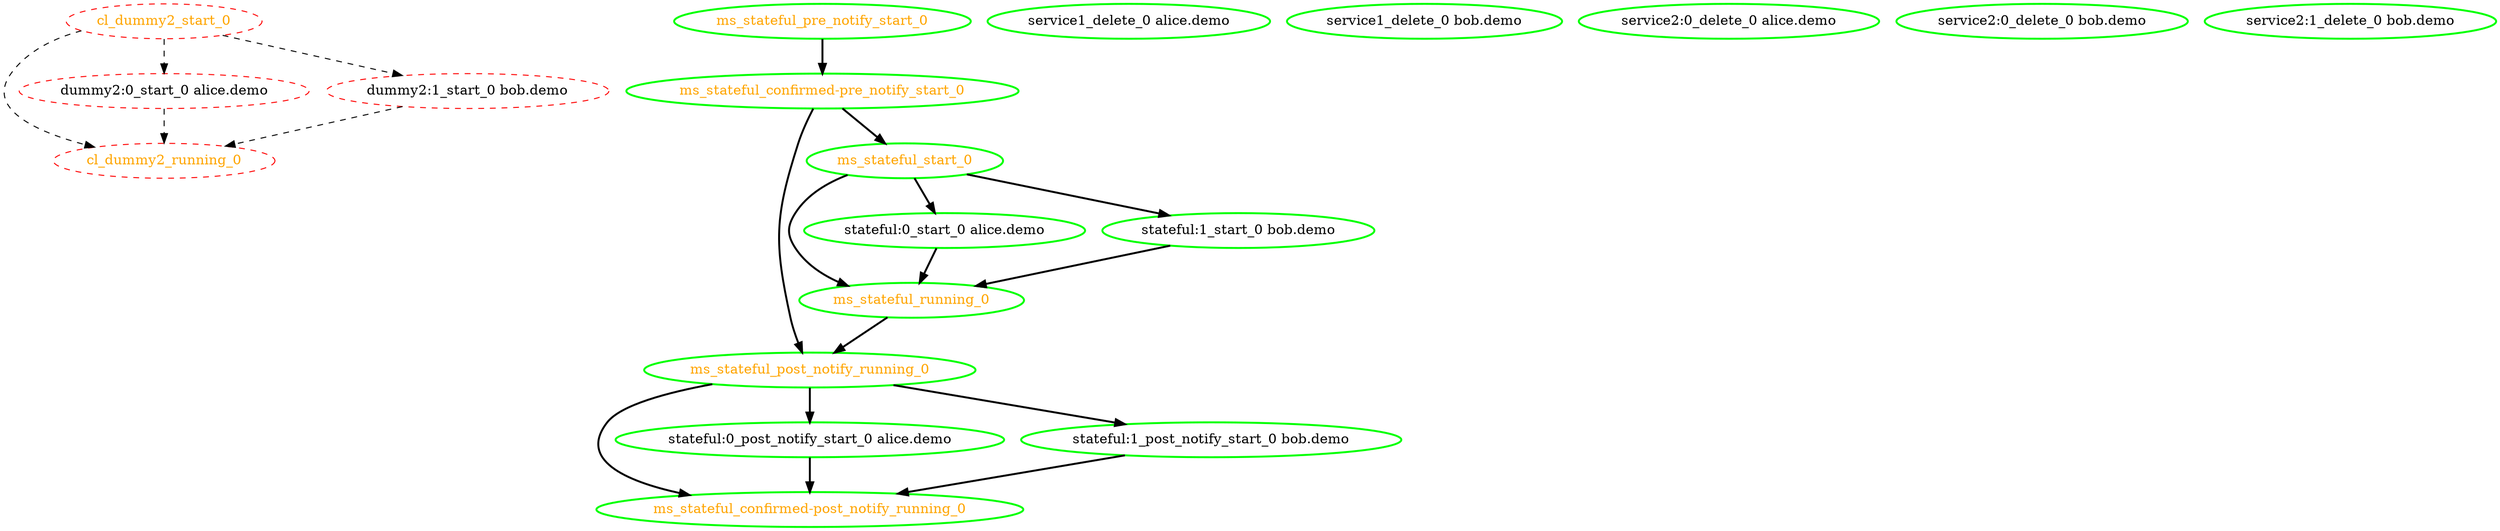 digraph "g" {
"cl_dummy2_running_0" [ style=dashed color="red" fontcolor="orange" ]
"cl_dummy2_start_0" -> "cl_dummy2_running_0" [ style = dashed]
"cl_dummy2_start_0" -> "dummy2:0_start_0 alice.demo" [ style = dashed]
"cl_dummy2_start_0" -> "dummy2:1_start_0 bob.demo" [ style = dashed]
"cl_dummy2_start_0" [ style=dashed color="red" fontcolor="orange" ]
"dummy2:0_start_0 alice.demo" -> "cl_dummy2_running_0" [ style = dashed]
"dummy2:0_start_0 alice.demo" [ style=dashed color="red" fontcolor="black" ]
"dummy2:1_start_0 bob.demo" -> "cl_dummy2_running_0" [ style = dashed]
"dummy2:1_start_0 bob.demo" [ style=dashed color="red" fontcolor="black" ]
"ms_stateful_confirmed-post_notify_running_0" [ style=bold color="green" fontcolor="orange" ]
"ms_stateful_confirmed-pre_notify_start_0" -> "ms_stateful_post_notify_running_0" [ style = bold]
"ms_stateful_confirmed-pre_notify_start_0" -> "ms_stateful_start_0" [ style = bold]
"ms_stateful_confirmed-pre_notify_start_0" [ style=bold color="green" fontcolor="orange" ]
"ms_stateful_post_notify_running_0" -> "ms_stateful_confirmed-post_notify_running_0" [ style = bold]
"ms_stateful_post_notify_running_0" -> "stateful:0_post_notify_start_0 alice.demo" [ style = bold]
"ms_stateful_post_notify_running_0" -> "stateful:1_post_notify_start_0 bob.demo" [ style = bold]
"ms_stateful_post_notify_running_0" [ style=bold color="green" fontcolor="orange" ]
"ms_stateful_pre_notify_start_0" -> "ms_stateful_confirmed-pre_notify_start_0" [ style = bold]
"ms_stateful_pre_notify_start_0" [ style=bold color="green" fontcolor="orange" ]
"ms_stateful_running_0" -> "ms_stateful_post_notify_running_0" [ style = bold]
"ms_stateful_running_0" [ style=bold color="green" fontcolor="orange" ]
"ms_stateful_start_0" -> "ms_stateful_running_0" [ style = bold]
"ms_stateful_start_0" -> "stateful:0_start_0 alice.demo" [ style = bold]
"ms_stateful_start_0" -> "stateful:1_start_0 bob.demo" [ style = bold]
"ms_stateful_start_0" [ style=bold color="green" fontcolor="orange" ]
"service1_delete_0 alice.demo" [ style=bold color="green" fontcolor="black"]
"service1_delete_0 bob.demo" [ style=bold color="green" fontcolor="black"]
"service2:0_delete_0 alice.demo" [ style=bold color="green" fontcolor="black"]
"service2:0_delete_0 bob.demo" [ style=bold color="green" fontcolor="black"]
"service2:1_delete_0 bob.demo" [ style=bold color="green" fontcolor="black"]
"stateful:0_post_notify_start_0 alice.demo" -> "ms_stateful_confirmed-post_notify_running_0" [ style = bold]
"stateful:0_post_notify_start_0 alice.demo" [ style=bold color="green" fontcolor="black" ]
"stateful:0_start_0 alice.demo" -> "ms_stateful_running_0" [ style = bold]
"stateful:0_start_0 alice.demo" [ style=bold color="green" fontcolor="black" ]
"stateful:1_post_notify_start_0 bob.demo" -> "ms_stateful_confirmed-post_notify_running_0" [ style = bold]
"stateful:1_post_notify_start_0 bob.demo" [ style=bold color="green" fontcolor="black" ]
"stateful:1_start_0 bob.demo" -> "ms_stateful_running_0" [ style = bold]
"stateful:1_start_0 bob.demo" [ style=bold color="green" fontcolor="black" ]
}
